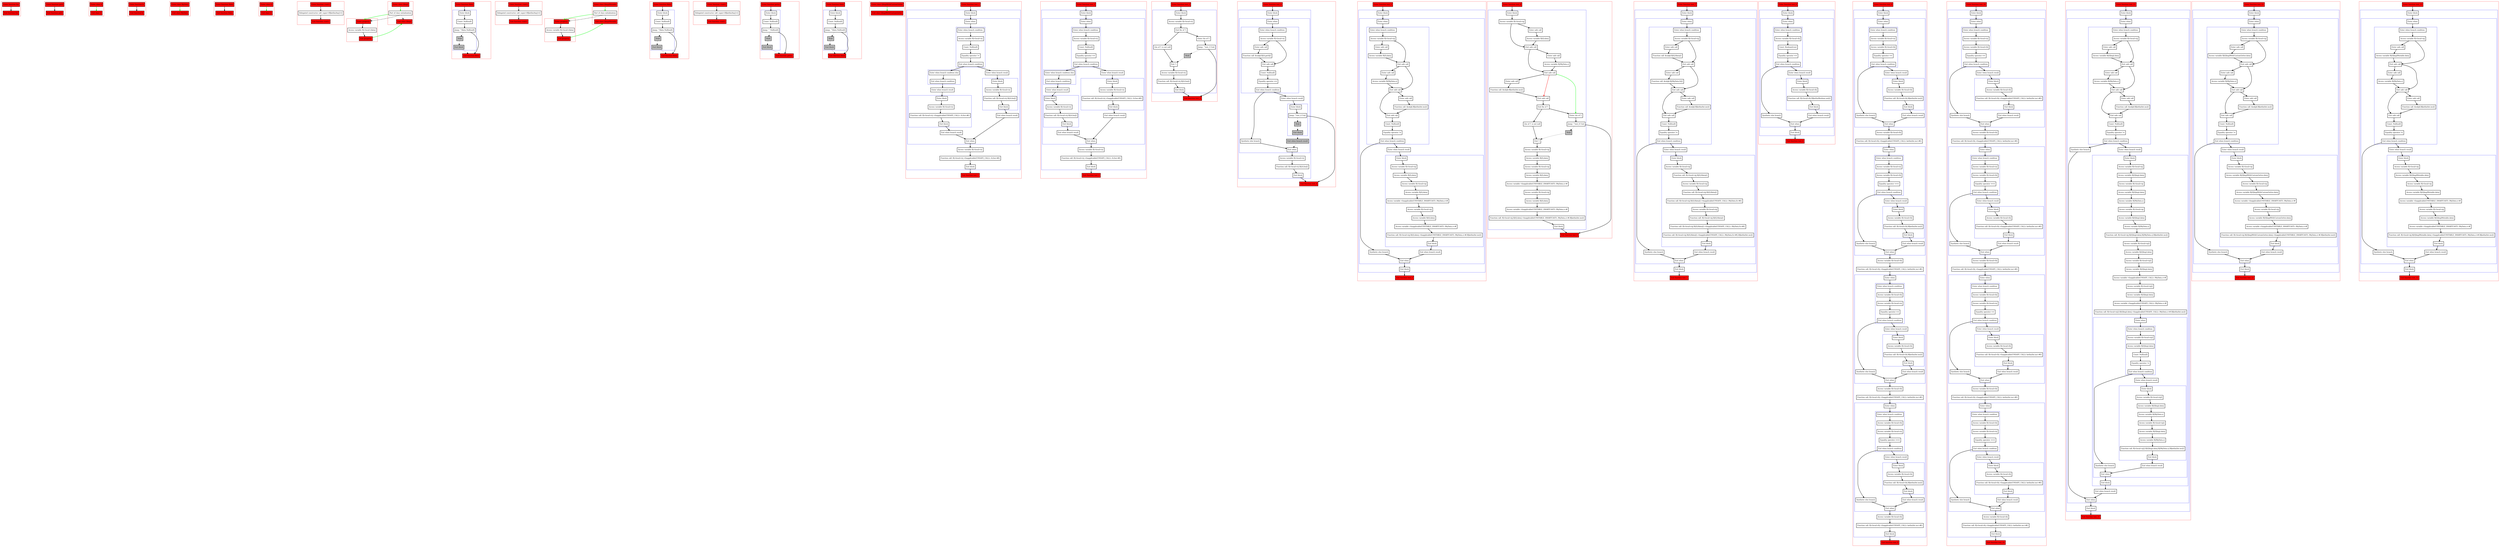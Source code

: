 digraph nullability_kt {
    graph [nodesep=3]
    node [shape=box penwidth=2]
    edge [penwidth=2]

    subgraph cluster_0 {
        color=red
        0 [label="Enter function foo" style="filled" fillcolor=red];
        1 [label="Exit function foo" style="filled" fillcolor=red];
    }
    0 -> {1};

    subgraph cluster_1 {
        color=red
        2 [label="Enter function getA" style="filled" fillcolor=red];
        3 [label="Exit function getA" style="filled" fillcolor=red];
    }
    2 -> {3};

    subgraph cluster_2 {
        color=red
        4 [label="Enter class A" style="filled" fillcolor=red];
        5 [label="Exit class A" style="filled" fillcolor=red];
    }
    4 -> {5} [color=green];

    subgraph cluster_3 {
        color=red
        6 [label="Enter function fs" style="filled" fillcolor=red];
        7 [label="Exit function fs" style="filled" fillcolor=red];
    }
    6 -> {7};

    subgraph cluster_4 {
        color=red
        8 [label="Enter class MyData" style="filled" fillcolor=red];
        9 [label="Exit class MyData" style="filled" fillcolor=red];
    }
    8 -> {9} [color=green];

    subgraph cluster_5 {
        color=red
        10 [label="Enter function fdata" style="filled" fillcolor=red];
        11 [label="Exit function fdata" style="filled" fillcolor=red];
    }
    10 -> {11};

    subgraph cluster_6 {
        color=red
        12 [label="Enter class Q" style="filled" fillcolor=red];
        13 [label="Exit class Q" style="filled" fillcolor=red];
    }
    12 -> {13} [color=green];

    subgraph cluster_7 {
        color=red
        14 [label="Enter function <init>" style="filled" fillcolor=red];
        15 [label="Delegated constructor call: super<R|kotlin/Any|>()"];
        16 [label="Exit function <init>" style="filled" fillcolor=red];
    }
    14 -> {15};
    15 -> {16};

    subgraph cluster_8 {
        color=red
        17 [label="Enter property" style="filled" fillcolor=red];
        18 [label="Access variable R|<local>/data|"];
        19 [label="Exit property" style="filled" fillcolor=red];
    }
    17 -> {18};
    18 -> {19};
    19 -> {29} [color=green];

    subgraph cluster_9 {
        color=red
        20 [label="Enter function fdata" style="filled" fillcolor=red];
        subgraph cluster_10 {
            color=blue
            21 [label="Enter block"];
            22 [label="Const: Null(null)"];
            23 [label="Jump: ^fdata Null(null)"];
            24 [label="Stub" style="filled" fillcolor=gray];
            25 [label="Exit block" style="filled" fillcolor=gray];
        }
        26 [label="Exit function fdata" style="filled" fillcolor=red];
    }
    20 -> {21};
    21 -> {22};
    22 -> {23};
    23 -> {26};
    23 -> {24} [style=dotted];
    24 -> {25} [style=dotted];
    25 -> {26} [style=dotted];

    subgraph cluster_11 {
        color=red
        27 [label="Enter class QImpl" style="filled" fillcolor=red];
        28 [label="Part of class initialization"];
        29 [label="Exit class QImpl" style="filled" fillcolor=red];
    }
    27 -> {28} [color=green];
    28 -> {29} [style=dotted];
    28 -> {17} [color=green];
    28 -> {17} [style=dashed];

    subgraph cluster_12 {
        color=red
        30 [label="Enter function <init>" style="filled" fillcolor=red];
        31 [label="Delegated constructor call: super<R|kotlin/Any|>()"];
        32 [label="Exit function <init>" style="filled" fillcolor=red];
    }
    30 -> {31};
    31 -> {32};

    subgraph cluster_13 {
        color=red
        33 [label="Enter property" style="filled" fillcolor=red];
        34 [label="Access variable R|<local>/data|"];
        35 [label="Exit property" style="filled" fillcolor=red];
    }
    33 -> {34};
    34 -> {35};
    35 -> {45} [color=green];

    subgraph cluster_14 {
        color=red
        36 [label="Enter function fdata" style="filled" fillcolor=red];
        subgraph cluster_15 {
            color=blue
            37 [label="Enter block"];
            38 [label="Const: Null(null)"];
            39 [label="Jump: ^fdata Null(null)"];
            40 [label="Stub" style="filled" fillcolor=gray];
            41 [label="Exit block" style="filled" fillcolor=gray];
        }
        42 [label="Exit function fdata" style="filled" fillcolor=red];
    }
    36 -> {37};
    37 -> {38};
    38 -> {39};
    39 -> {42};
    39 -> {40} [style=dotted];
    40 -> {41} [style=dotted];
    41 -> {42} [style=dotted];

    subgraph cluster_16 {
        color=red
        43 [label="Enter class QImplMutable" style="filled" fillcolor=red];
        44 [label="Part of class initialization"];
        45 [label="Exit class QImplMutable" style="filled" fillcolor=red];
    }
    43 -> {44} [color=green];
    44 -> {45} [style=dotted];
    44 -> {33} [color=green];
    44 -> {33} [style=dashed];

    subgraph cluster_17 {
        color=red
        46 [label="Enter function <init>" style="filled" fillcolor=red];
        47 [label="Delegated constructor call: super<R|kotlin/Any|>()"];
        48 [label="Exit function <init>" style="filled" fillcolor=red];
    }
    46 -> {47};
    47 -> {48};

    subgraph cluster_18 {
        color=red
        49 [label="Enter function getter" style="filled" fillcolor=red];
        subgraph cluster_19 {
            color=blue
            50 [label="Enter block"];
            51 [label="Const: Null(null)"];
            52 [label="Jump: ^ Null(null)"];
            53 [label="Stub" style="filled" fillcolor=gray];
            54 [label="Exit block" style="filled" fillcolor=gray];
        }
        55 [label="Exit function getter" style="filled" fillcolor=red];
    }
    49 -> {50};
    50 -> {51};
    51 -> {52};
    52 -> {55};
    52 -> {53} [style=dotted];
    53 -> {54} [style=dotted];
    54 -> {55} [style=dotted];

    subgraph cluster_20 {
        color=red
        56 [label="Enter function fdata" style="filled" fillcolor=red];
        subgraph cluster_21 {
            color=blue
            57 [label="Enter block"];
            58 [label="Const: Null(null)"];
            59 [label="Jump: ^fdata Null(null)"];
            60 [label="Stub" style="filled" fillcolor=gray];
            61 [label="Exit block" style="filled" fillcolor=gray];
        }
        62 [label="Exit function fdata" style="filled" fillcolor=red];
    }
    56 -> {57};
    57 -> {58};
    58 -> {59};
    59 -> {62};
    59 -> {60} [style=dotted];
    60 -> {61} [style=dotted];
    61 -> {62} [style=dotted];

    subgraph cluster_22 {
        color=red
        63 [label="Enter class QImplWithCustomGetter" style="filled" fillcolor=red];
        64 [label="Exit class QImplWithCustomGetter" style="filled" fillcolor=red];
    }
    63 -> {64} [color=green];

    subgraph cluster_23 {
        color=red
        65 [label="Enter function test_1" style="filled" fillcolor=red];
        subgraph cluster_24 {
            color=blue
            66 [label="Enter block"];
            subgraph cluster_25 {
                color=blue
                67 [label="Enter when"];
                subgraph cluster_26 {
                    color=blue
                    68 [label="Enter when branch condition "];
                    69 [label="Access variable R|<local>/x|"];
                    70 [label="Const: Null(null)"];
                    71 [label="Equality operator !="];
                    72 [label="Exit when branch condition"];
                }
                subgraph cluster_27 {
                    color=blue
                    73 [label="Enter when branch condition else"];
                    74 [label="Exit when branch condition"];
                }
                75 [label="Enter when branch result"];
                subgraph cluster_28 {
                    color=blue
                    76 [label="Enter block"];
                    77 [label="Access variable R|<local>/x|"];
                    78 [label="Function call: R|<local>/x|.<Inapplicable(UNSAFE_CALL): /A.foo>#()"];
                    79 [label="Exit block"];
                }
                80 [label="Exit when branch result"];
                81 [label="Enter when branch result"];
                subgraph cluster_29 {
                    color=blue
                    82 [label="Enter block"];
                    83 [label="Access variable R|<local>/x|"];
                    84 [label="Function call: R|<local>/x|.R|/A.foo|()"];
                    85 [label="Exit block"];
                }
                86 [label="Exit when branch result"];
                87 [label="Exit when"];
            }
            88 [label="Access variable R|<local>/x|"];
            89 [label="Function call: R|<local>/x|.<Inapplicable(UNSAFE_CALL): /A.foo>#()"];
            90 [label="Exit block"];
        }
        91 [label="Exit function test_1" style="filled" fillcolor=red];
    }
    65 -> {66};
    66 -> {67};
    67 -> {68};
    68 -> {69};
    69 -> {70};
    70 -> {71};
    71 -> {72};
    72 -> {81 73};
    73 -> {74};
    74 -> {75};
    75 -> {76};
    76 -> {77};
    77 -> {78};
    78 -> {79};
    79 -> {80};
    80 -> {87};
    81 -> {82};
    82 -> {83};
    83 -> {84};
    84 -> {85};
    85 -> {86};
    86 -> {87};
    87 -> {88};
    88 -> {89};
    89 -> {90};
    90 -> {91};

    subgraph cluster_30 {
        color=red
        92 [label="Enter function test_2" style="filled" fillcolor=red];
        subgraph cluster_31 {
            color=blue
            93 [label="Enter block"];
            subgraph cluster_32 {
                color=blue
                94 [label="Enter when"];
                subgraph cluster_33 {
                    color=blue
                    95 [label="Enter when branch condition "];
                    96 [label="Access variable R|<local>/x|"];
                    97 [label="Const: Null(null)"];
                    98 [label="Equality operator =="];
                    99 [label="Exit when branch condition"];
                }
                subgraph cluster_34 {
                    color=blue
                    100 [label="Enter when branch condition else"];
                    101 [label="Exit when branch condition"];
                }
                102 [label="Enter when branch result"];
                subgraph cluster_35 {
                    color=blue
                    103 [label="Enter block"];
                    104 [label="Access variable R|<local>/x|"];
                    105 [label="Function call: R|<local>/x|.R|/A.foo|()"];
                    106 [label="Exit block"];
                }
                107 [label="Exit when branch result"];
                108 [label="Enter when branch result"];
                subgraph cluster_36 {
                    color=blue
                    109 [label="Enter block"];
                    110 [label="Access variable R|<local>/x|"];
                    111 [label="Function call: R|<local>/x|.<Inapplicable(UNSAFE_CALL): /A.foo>#()"];
                    112 [label="Exit block"];
                }
                113 [label="Exit when branch result"];
                114 [label="Exit when"];
            }
            115 [label="Access variable R|<local>/x|"];
            116 [label="Function call: R|<local>/x|.<Inapplicable(UNSAFE_CALL): /A.foo>#()"];
            117 [label="Exit block"];
        }
        118 [label="Exit function test_2" style="filled" fillcolor=red];
    }
    92 -> {93};
    93 -> {94};
    94 -> {95};
    95 -> {96};
    96 -> {97};
    97 -> {98};
    98 -> {99};
    99 -> {108 100};
    100 -> {101};
    101 -> {102};
    102 -> {103};
    103 -> {104};
    104 -> {105};
    105 -> {106};
    106 -> {107};
    107 -> {114};
    108 -> {109};
    109 -> {110};
    110 -> {111};
    111 -> {112};
    112 -> {113};
    113 -> {114};
    114 -> {115};
    115 -> {116};
    116 -> {117};
    117 -> {118};

    subgraph cluster_37 {
        color=red
        119 [label="Enter function test_3" style="filled" fillcolor=red];
        subgraph cluster_38 {
            color=blue
            120 [label="Enter block"];
            121 [label="Access variable R|<local>/x|"];
            122 [label="Exit lhs of ?:"];
            123 [label="Enter rhs of ?:"];
            124 [label="Jump: ^test_3 Unit"];
            125 [label="Stub" style="filled" fillcolor=gray];
            126 [label="Lhs of ?: is not null"];
            127 [label="Exit ?:"];
            128 [label="Access variable R|<local>/x|"];
            129 [label="Function call: R|<local>/x|.R|/A.foo|()"];
            130 [label="Exit block"];
        }
        131 [label="Exit function test_3" style="filled" fillcolor=red];
    }
    119 -> {120};
    120 -> {121};
    121 -> {122};
    122 -> {126 123};
    123 -> {124};
    124 -> {131};
    124 -> {125} [style=dotted];
    125 -> {127} [style=dotted];
    126 -> {127};
    127 -> {128};
    128 -> {129};
    129 -> {130};
    130 -> {131};

    subgraph cluster_39 {
        color=red
        132 [label="Enter function test_4" style="filled" fillcolor=red];
        subgraph cluster_40 {
            color=blue
            133 [label="Enter block"];
            subgraph cluster_41 {
                color=blue
                134 [label="Enter when"];
                subgraph cluster_42 {
                    color=blue
                    135 [label="Enter when branch condition "];
                    136 [label="Access variable R|<local>/x|"];
                    137 [label="Enter safe call"];
                    138 [label="Function call: $subj$.R|/A.getA|()"];
                    139 [label="Exit safe call"];
                    140 [label="Const: Null(null)"];
                    141 [label="Equality operator =="];
                    142 [label="Exit when branch condition"];
                }
                143 [label="Synthetic else branch"];
                144 [label="Enter when branch result"];
                subgraph cluster_43 {
                    color=blue
                    145 [label="Enter block"];
                    146 [label="Jump: ^test_4 Unit"];
                    147 [label="Stub" style="filled" fillcolor=gray];
                    148 [label="Exit block" style="filled" fillcolor=gray];
                }
                149 [label="Exit when branch result" style="filled" fillcolor=gray];
                150 [label="Exit when"];
            }
            151 [label="Access variable R|<local>/x|"];
            152 [label="Function call: R|<local>/x|.R|/A.foo|()"];
            153 [label="Exit block"];
        }
        154 [label="Exit function test_4" style="filled" fillcolor=red];
    }
    132 -> {133};
    133 -> {134};
    134 -> {135};
    135 -> {136};
    136 -> {137 139};
    137 -> {138};
    138 -> {139};
    139 -> {140};
    140 -> {141};
    141 -> {142};
    142 -> {144 143};
    143 -> {150};
    144 -> {145};
    145 -> {146};
    146 -> {154};
    146 -> {147} [style=dotted];
    147 -> {148} [style=dotted];
    148 -> {149} [style=dotted];
    149 -> {150} [style=dotted];
    150 -> {151};
    151 -> {152};
    152 -> {153};
    153 -> {154};

    subgraph cluster_44 {
        color=red
        155 [label="Enter function test_5" style="filled" fillcolor=red];
        subgraph cluster_45 {
            color=blue
            156 [label="Enter block"];
            subgraph cluster_46 {
                color=blue
                157 [label="Enter when"];
                subgraph cluster_47 {
                    color=blue
                    158 [label="Enter when branch condition "];
                    159 [label="Access variable R|<local>/q|"];
                    160 [label="Enter safe call"];
                    161 [label="Access variable R|/Q.data|"];
                    162 [label="Exit safe call"];
                    163 [label="Enter safe call"];
                    164 [label="Access variable R|/MyData.s|"];
                    165 [label="Exit safe call"];
                    166 [label="Enter safe call"];
                    167 [label="Function call: $subj$.R|kotlin/Int.inc|()"];
                    168 [label="Exit safe call"];
                    169 [label="Const: Null(null)"];
                    170 [label="Equality operator !="];
                    171 [label="Exit when branch condition"];
                }
                172 [label="Synthetic else branch"];
                173 [label="Enter when branch result"];
                subgraph cluster_48 {
                    color=blue
                    174 [label="Enter block"];
                    175 [label="Access variable R|<local>/q|"];
                    176 [label="Access variable R|/Q.data|"];
                    177 [label="Access variable R|<local>/q|"];
                    178 [label="Access variable R|/Q.data|"];
                    179 [label="Access variable <Inapplicable(UNSTABLE_SMARTCAST): /MyData.s>#"];
                    180 [label="Access variable R|<local>/q|"];
                    181 [label="Access variable R|/Q.data|"];
                    182 [label="Access variable <Inapplicable(UNSTABLE_SMARTCAST): /MyData.s>#"];
                    183 [label="Function call: R|<local>/q|.R|/Q.data|.<Inapplicable(UNSTABLE_SMARTCAST): /MyData.s>#.R|kotlin/Int.inc|()"];
                    184 [label="Exit block"];
                }
                185 [label="Exit when branch result"];
                186 [label="Exit when"];
            }
            187 [label="Exit block"];
        }
        188 [label="Exit function test_5" style="filled" fillcolor=red];
    }
    155 -> {156};
    156 -> {157};
    157 -> {158};
    158 -> {159};
    159 -> {160 162};
    160 -> {161};
    161 -> {162};
    162 -> {163 165};
    163 -> {164};
    164 -> {165};
    165 -> {166 168};
    166 -> {167};
    167 -> {168};
    168 -> {169};
    169 -> {170};
    170 -> {171};
    171 -> {173 172};
    172 -> {186};
    173 -> {174};
    174 -> {175};
    175 -> {176};
    176 -> {177};
    177 -> {178};
    178 -> {179};
    179 -> {180};
    180 -> {181};
    181 -> {182};
    182 -> {183};
    183 -> {184};
    184 -> {185};
    185 -> {186};
    186 -> {187};
    187 -> {188};

    subgraph cluster_49 {
        color=red
        189 [label="Enter function test_6" style="filled" fillcolor=red];
        subgraph cluster_50 {
            color=blue
            190 [label="Enter block"];
            191 [label="Access variable R|<local>/q|"];
            192 [label="Enter safe call"];
            193 [label="Access variable R|/Q.data|"];
            194 [label="Exit safe call"];
            195 [label="Enter safe call"];
            196 [label="Access variable R|/MyData.s|"];
            197 [label="Exit safe call"];
            198 [label="Enter safe call"];
            199 [label="Function call: $subj$.R|kotlin/Int.inc|()"];
            200 [label="Exit safe call"];
            201 [label="Exit lhs of ?:"];
            202 [label="Enter rhs of ?:"];
            203 [label="Jump: ^test_6 Unit"];
            204 [label="Stub" style="filled" fillcolor=gray];
            205 [label="Lhs of ?: is not null"];
            206 [label="Exit ?:"];
            207 [label="Access variable R|<local>/q|"];
            208 [label="Access variable R|/Q.data|"];
            209 [label="Access variable R|<local>/q|"];
            210 [label="Access variable R|/Q.data|"];
            211 [label="Access variable <Inapplicable(UNSTABLE_SMARTCAST): /MyData.s>#"];
            212 [label="Access variable R|<local>/q|"];
            213 [label="Access variable R|/Q.data|"];
            214 [label="Access variable <Inapplicable(UNSTABLE_SMARTCAST): /MyData.s>#"];
            215 [label="Function call: R|<local>/q|.R|/Q.data|.<Inapplicable(UNSTABLE_SMARTCAST): /MyData.s>#.R|kotlin/Int.inc|()"];
            216 [label="Exit block"];
        }
        217 [label="Exit function test_6" style="filled" fillcolor=red];
    }
    189 -> {190};
    190 -> {191};
    191 -> {192 194};
    192 -> {193};
    193 -> {194};
    194 -> {195 197};
    195 -> {196};
    196 -> {197};
    197 -> {198};
    197 -> {200} [color=red];
    197 -> {202} [color=green];
    198 -> {199};
    199 -> {200};
    200 -> {201};
    201 -> {205 202};
    202 -> {203};
    203 -> {217};
    203 -> {204} [style=dotted];
    204 -> {206} [style=dotted];
    205 -> {206};
    206 -> {207};
    207 -> {208};
    208 -> {209};
    209 -> {210};
    210 -> {211};
    211 -> {212};
    212 -> {213};
    213 -> {214};
    214 -> {215};
    215 -> {216};
    216 -> {217};

    subgraph cluster_51 {
        color=red
        218 [label="Enter function test_7" style="filled" fillcolor=red];
        subgraph cluster_52 {
            color=blue
            219 [label="Enter block"];
            subgraph cluster_53 {
                color=blue
                220 [label="Enter when"];
                subgraph cluster_54 {
                    color=blue
                    221 [label="Enter when branch condition "];
                    222 [label="Access variable R|<local>/q|"];
                    223 [label="Enter safe call"];
                    224 [label="Function call: $subj$.R|/Q.fdata|()"];
                    225 [label="Exit safe call"];
                    226 [label="Enter safe call"];
                    227 [label="Function call: $subj$.R|/MyData.fs|()"];
                    228 [label="Exit safe call"];
                    229 [label="Enter safe call"];
                    230 [label="Function call: $subj$.R|kotlin/Int.inc|()"];
                    231 [label="Exit safe call"];
                    232 [label="Const: Null(null)"];
                    233 [label="Equality operator !="];
                    234 [label="Exit when branch condition"];
                }
                235 [label="Synthetic else branch"];
                236 [label="Enter when branch result"];
                subgraph cluster_55 {
                    color=blue
                    237 [label="Enter block"];
                    238 [label="Access variable R|<local>/q|"];
                    239 [label="Function call: R|<local>/q|.R|/Q.fdata|()"];
                    240 [label="Access variable R|<local>/q|"];
                    241 [label="Function call: R|<local>/q|.R|/Q.fdata|()"];
                    242 [label="Function call: R|<local>/q|.R|/Q.fdata|().<Inapplicable(UNSAFE_CALL): /MyData.fs>#()"];
                    243 [label="Access variable R|<local>/q|"];
                    244 [label="Function call: R|<local>/q|.R|/Q.fdata|()"];
                    245 [label="Function call: R|<local>/q|.R|/Q.fdata|().<Inapplicable(UNSAFE_CALL): /MyData.fs>#()"];
                    246 [label="Function call: R|<local>/q|.R|/Q.fdata|().<Inapplicable(UNSAFE_CALL): /MyData.fs>#().R|kotlin/Int.inc|()"];
                    247 [label="Exit block"];
                }
                248 [label="Exit when branch result"];
                249 [label="Exit when"];
            }
            250 [label="Exit block"];
        }
        251 [label="Exit function test_7" style="filled" fillcolor=red];
    }
    218 -> {219};
    219 -> {220};
    220 -> {221};
    221 -> {222};
    222 -> {223 225};
    223 -> {224};
    224 -> {225};
    225 -> {226 228};
    226 -> {227};
    227 -> {228};
    228 -> {229 231};
    229 -> {230};
    230 -> {231};
    231 -> {232};
    232 -> {233};
    233 -> {234};
    234 -> {236 235};
    235 -> {249};
    236 -> {237};
    237 -> {238};
    238 -> {239};
    239 -> {240};
    240 -> {241};
    241 -> {242};
    242 -> {243};
    243 -> {244};
    244 -> {245};
    245 -> {246};
    246 -> {247};
    247 -> {248};
    248 -> {249};
    249 -> {250};
    250 -> {251};

    subgraph cluster_56 {
        color=red
        252 [label="Enter function test_8" style="filled" fillcolor=red];
        subgraph cluster_57 {
            color=blue
            253 [label="Enter block"];
            subgraph cluster_58 {
                color=blue
                254 [label="Enter when"];
                subgraph cluster_59 {
                    color=blue
                    255 [label="Enter when branch condition "];
                    256 [label="Access variable R|<local>/b|"];
                    257 [label="Const: Boolean(true)"];
                    258 [label="Equality operator =="];
                    259 [label="Exit when branch condition"];
                }
                260 [label="Synthetic else branch"];
                261 [label="Enter when branch result"];
                subgraph cluster_60 {
                    color=blue
                    262 [label="Enter block"];
                    263 [label="Access variable R|<local>/b|"];
                    264 [label="Function call: R|<local>/b|.R|kotlin/Boolean.not|()"];
                    265 [label="Exit block"];
                }
                266 [label="Exit when branch result"];
                267 [label="Exit when"];
            }
            268 [label="Exit block"];
        }
        269 [label="Exit function test_8" style="filled" fillcolor=red];
    }
    252 -> {253};
    253 -> {254};
    254 -> {255};
    255 -> {256};
    256 -> {257};
    257 -> {258};
    258 -> {259};
    259 -> {261 260};
    260 -> {267};
    261 -> {262};
    262 -> {263};
    263 -> {264};
    264 -> {265};
    265 -> {266};
    266 -> {267};
    267 -> {268};
    268 -> {269};

    subgraph cluster_61 {
        color=red
        270 [label="Enter function test_9" style="filled" fillcolor=red];
        subgraph cluster_62 {
            color=blue
            271 [label="Enter block"];
            subgraph cluster_63 {
                color=blue
                272 [label="Enter when"];
                subgraph cluster_64 {
                    color=blue
                    273 [label="Enter when branch condition "];
                    274 [label="Access variable R|<local>/a|"];
                    275 [label="Access variable R|<local>/b|"];
                    276 [label="Equality operator =="];
                    277 [label="Exit when branch condition"];
                }
                278 [label="Synthetic else branch"];
                279 [label="Enter when branch result"];
                subgraph cluster_65 {
                    color=blue
                    280 [label="Enter block"];
                    281 [label="Access variable R|<local>/b|"];
                    282 [label="Function call: R|<local>/b|.R|kotlin/Int.inc|()"];
                    283 [label="Exit block"];
                }
                284 [label="Exit when branch result"];
                285 [label="Exit when"];
            }
            286 [label="Access variable R|<local>/b|"];
            287 [label="Function call: R|<local>/b|.<Inapplicable(UNSAFE_CALL): kotlin/Int.inc>#()"];
            subgraph cluster_66 {
                color=blue
                288 [label="Enter when"];
                subgraph cluster_67 {
                    color=blue
                    289 [label="Enter when branch condition "];
                    290 [label="Access variable R|<local>/a|"];
                    291 [label="Access variable R|<local>/b|"];
                    292 [label="Equality operator ==="];
                    293 [label="Exit when branch condition"];
                }
                294 [label="Synthetic else branch"];
                295 [label="Enter when branch result"];
                subgraph cluster_68 {
                    color=blue
                    296 [label="Enter block"];
                    297 [label="Access variable R|<local>/b|"];
                    298 [label="Function call: R|<local>/b|.R|kotlin/Int.inc|()"];
                    299 [label="Exit block"];
                }
                300 [label="Exit when branch result"];
                301 [label="Exit when"];
            }
            302 [label="Access variable R|<local>/b|"];
            303 [label="Function call: R|<local>/b|.<Inapplicable(UNSAFE_CALL): kotlin/Int.inc>#()"];
            subgraph cluster_69 {
                color=blue
                304 [label="Enter when"];
                subgraph cluster_70 {
                    color=blue
                    305 [label="Enter when branch condition "];
                    306 [label="Access variable R|<local>/b|"];
                    307 [label="Access variable R|<local>/a|"];
                    308 [label="Equality operator =="];
                    309 [label="Exit when branch condition"];
                }
                310 [label="Synthetic else branch"];
                311 [label="Enter when branch result"];
                subgraph cluster_71 {
                    color=blue
                    312 [label="Enter block"];
                    313 [label="Access variable R|<local>/b|"];
                    314 [label="Function call: R|<local>/b|.R|kotlin/Int.inc|()"];
                    315 [label="Exit block"];
                }
                316 [label="Exit when branch result"];
                317 [label="Exit when"];
            }
            318 [label="Access variable R|<local>/b|"];
            319 [label="Function call: R|<local>/b|.<Inapplicable(UNSAFE_CALL): kotlin/Int.inc>#()"];
            subgraph cluster_72 {
                color=blue
                320 [label="Enter when"];
                subgraph cluster_73 {
                    color=blue
                    321 [label="Enter when branch condition "];
                    322 [label="Access variable R|<local>/b|"];
                    323 [label="Access variable R|<local>/a|"];
                    324 [label="Equality operator ==="];
                    325 [label="Exit when branch condition"];
                }
                326 [label="Synthetic else branch"];
                327 [label="Enter when branch result"];
                subgraph cluster_74 {
                    color=blue
                    328 [label="Enter block"];
                    329 [label="Access variable R|<local>/b|"];
                    330 [label="Function call: R|<local>/b|.R|kotlin/Int.inc|()"];
                    331 [label="Exit block"];
                }
                332 [label="Exit when branch result"];
                333 [label="Exit when"];
            }
            334 [label="Access variable R|<local>/b|"];
            335 [label="Function call: R|<local>/b|.<Inapplicable(UNSAFE_CALL): kotlin/Int.inc>#()"];
            336 [label="Exit block"];
        }
        337 [label="Exit function test_9" style="filled" fillcolor=red];
    }
    270 -> {271};
    271 -> {272};
    272 -> {273};
    273 -> {274};
    274 -> {275};
    275 -> {276};
    276 -> {277};
    277 -> {279 278};
    278 -> {285};
    279 -> {280};
    280 -> {281};
    281 -> {282};
    282 -> {283};
    283 -> {284};
    284 -> {285};
    285 -> {286};
    286 -> {287};
    287 -> {288};
    288 -> {289};
    289 -> {290};
    290 -> {291};
    291 -> {292};
    292 -> {293};
    293 -> {295 294};
    294 -> {301};
    295 -> {296};
    296 -> {297};
    297 -> {298};
    298 -> {299};
    299 -> {300};
    300 -> {301};
    301 -> {302};
    302 -> {303};
    303 -> {304};
    304 -> {305};
    305 -> {306};
    306 -> {307};
    307 -> {308};
    308 -> {309};
    309 -> {311 310};
    310 -> {317};
    311 -> {312};
    312 -> {313};
    313 -> {314};
    314 -> {315};
    315 -> {316};
    316 -> {317};
    317 -> {318};
    318 -> {319};
    319 -> {320};
    320 -> {321};
    321 -> {322};
    322 -> {323};
    323 -> {324};
    324 -> {325};
    325 -> {327 326};
    326 -> {333};
    327 -> {328};
    328 -> {329};
    329 -> {330};
    330 -> {331};
    331 -> {332};
    332 -> {333};
    333 -> {334};
    334 -> {335};
    335 -> {336};
    336 -> {337};

    subgraph cluster_75 {
        color=red
        338 [label="Enter function test_10" style="filled" fillcolor=red];
        subgraph cluster_76 {
            color=blue
            339 [label="Enter block"];
            subgraph cluster_77 {
                color=blue
                340 [label="Enter when"];
                subgraph cluster_78 {
                    color=blue
                    341 [label="Enter when branch condition "];
                    342 [label="Access variable R|<local>/a|"];
                    343 [label="Access variable R|<local>/b|"];
                    344 [label="Equality operator =="];
                    345 [label="Exit when branch condition"];
                }
                346 [label="Synthetic else branch"];
                347 [label="Enter when branch result"];
                subgraph cluster_79 {
                    color=blue
                    348 [label="Enter block"];
                    349 [label="Access variable R|<local>/b|"];
                    350 [label="Function call: R|<local>/b|.<Inapplicable(UNSAFE_CALL): kotlin/Int.inc>#()"];
                    351 [label="Exit block"];
                }
                352 [label="Exit when branch result"];
                353 [label="Exit when"];
            }
            354 [label="Access variable R|<local>/b|"];
            355 [label="Function call: R|<local>/b|.<Inapplicable(UNSAFE_CALL): kotlin/Int.inc>#()"];
            subgraph cluster_80 {
                color=blue
                356 [label="Enter when"];
                subgraph cluster_81 {
                    color=blue
                    357 [label="Enter when branch condition "];
                    358 [label="Access variable R|<local>/a|"];
                    359 [label="Access variable R|<local>/b|"];
                    360 [label="Equality operator ==="];
                    361 [label="Exit when branch condition"];
                }
                362 [label="Synthetic else branch"];
                363 [label="Enter when branch result"];
                subgraph cluster_82 {
                    color=blue
                    364 [label="Enter block"];
                    365 [label="Access variable R|<local>/b|"];
                    366 [label="Function call: R|<local>/b|.<Inapplicable(UNSAFE_CALL): kotlin/Int.inc>#()"];
                    367 [label="Exit block"];
                }
                368 [label="Exit when branch result"];
                369 [label="Exit when"];
            }
            370 [label="Access variable R|<local>/b|"];
            371 [label="Function call: R|<local>/b|.<Inapplicable(UNSAFE_CALL): kotlin/Int.inc>#()"];
            subgraph cluster_83 {
                color=blue
                372 [label="Enter when"];
                subgraph cluster_84 {
                    color=blue
                    373 [label="Enter when branch condition "];
                    374 [label="Access variable R|<local>/b|"];
                    375 [label="Access variable R|<local>/a|"];
                    376 [label="Equality operator =="];
                    377 [label="Exit when branch condition"];
                }
                378 [label="Synthetic else branch"];
                379 [label="Enter when branch result"];
                subgraph cluster_85 {
                    color=blue
                    380 [label="Enter block"];
                    381 [label="Access variable R|<local>/b|"];
                    382 [label="Function call: R|<local>/b|.<Inapplicable(UNSAFE_CALL): kotlin/Int.inc>#()"];
                    383 [label="Exit block"];
                }
                384 [label="Exit when branch result"];
                385 [label="Exit when"];
            }
            386 [label="Access variable R|<local>/b|"];
            387 [label="Function call: R|<local>/b|.<Inapplicable(UNSAFE_CALL): kotlin/Int.inc>#()"];
            subgraph cluster_86 {
                color=blue
                388 [label="Enter when"];
                subgraph cluster_87 {
                    color=blue
                    389 [label="Enter when branch condition "];
                    390 [label="Access variable R|<local>/b|"];
                    391 [label="Access variable R|<local>/a|"];
                    392 [label="Equality operator ==="];
                    393 [label="Exit when branch condition"];
                }
                394 [label="Synthetic else branch"];
                395 [label="Enter when branch result"];
                subgraph cluster_88 {
                    color=blue
                    396 [label="Enter block"];
                    397 [label="Access variable R|<local>/b|"];
                    398 [label="Function call: R|<local>/b|.<Inapplicable(UNSAFE_CALL): kotlin/Int.inc>#()"];
                    399 [label="Exit block"];
                }
                400 [label="Exit when branch result"];
                401 [label="Exit when"];
            }
            402 [label="Access variable R|<local>/b|"];
            403 [label="Function call: R|<local>/b|.<Inapplicable(UNSAFE_CALL): kotlin/Int.inc>#()"];
            404 [label="Exit block"];
        }
        405 [label="Exit function test_10" style="filled" fillcolor=red];
    }
    338 -> {339};
    339 -> {340};
    340 -> {341};
    341 -> {342};
    342 -> {343};
    343 -> {344};
    344 -> {345};
    345 -> {347 346};
    346 -> {353};
    347 -> {348};
    348 -> {349};
    349 -> {350};
    350 -> {351};
    351 -> {352};
    352 -> {353};
    353 -> {354};
    354 -> {355};
    355 -> {356};
    356 -> {357};
    357 -> {358};
    358 -> {359};
    359 -> {360};
    360 -> {361};
    361 -> {363 362};
    362 -> {369};
    363 -> {364};
    364 -> {365};
    365 -> {366};
    366 -> {367};
    367 -> {368};
    368 -> {369};
    369 -> {370};
    370 -> {371};
    371 -> {372};
    372 -> {373};
    373 -> {374};
    374 -> {375};
    375 -> {376};
    376 -> {377};
    377 -> {379 378};
    378 -> {385};
    379 -> {380};
    380 -> {381};
    381 -> {382};
    382 -> {383};
    383 -> {384};
    384 -> {385};
    385 -> {386};
    386 -> {387};
    387 -> {388};
    388 -> {389};
    389 -> {390};
    390 -> {391};
    391 -> {392};
    392 -> {393};
    393 -> {395 394};
    394 -> {401};
    395 -> {396};
    396 -> {397};
    397 -> {398};
    398 -> {399};
    399 -> {400};
    400 -> {401};
    401 -> {402};
    402 -> {403};
    403 -> {404};
    404 -> {405};

    subgraph cluster_89 {
        color=red
        406 [label="Enter function test_11" style="filled" fillcolor=red];
        subgraph cluster_90 {
            color=blue
            407 [label="Enter block"];
            subgraph cluster_91 {
                color=blue
                408 [label="Enter when"];
                subgraph cluster_92 {
                    color=blue
                    409 [label="Enter when branch condition "];
                    410 [label="Access variable R|<local>/q|"];
                    411 [label="Enter safe call"];
                    412 [label="Access variable R|/QImpl.data|"];
                    413 [label="Exit safe call"];
                    414 [label="Enter safe call"];
                    415 [label="Access variable R|/MyData.s|"];
                    416 [label="Exit safe call"];
                    417 [label="Enter safe call"];
                    418 [label="Function call: $subj$.R|kotlin/Int.inc|()"];
                    419 [label="Exit safe call"];
                    420 [label="Const: Null(null)"];
                    421 [label="Equality operator !="];
                    422 [label="Exit when branch condition"];
                }
                423 [label="Synthetic else branch"];
                424 [label="Enter when branch result"];
                subgraph cluster_93 {
                    color=blue
                    425 [label="Enter block"];
                    426 [label="Access variable R|<local>/q|"];
                    427 [label="Access variable R|/QImpl.data|"];
                    428 [label="Access variable R|<local>/q|"];
                    429 [label="Access variable R|/QImpl.data|"];
                    430 [label="Access variable R|/MyData.s|"];
                    431 [label="Access variable R|<local>/q|"];
                    432 [label="Access variable R|/QImpl.data|"];
                    433 [label="Access variable R|/MyData.s|"];
                    434 [label="Function call: R|<local>/q|.R|/QImpl.data|.R|/MyData.s|.R|kotlin/Int.inc|()"];
                    435 [label="Access variable R|<local>/q2|"];
                    436 [label="Access variable R|/QImpl.data|"];
                    437 [label="Access variable R|<local>/q2|"];
                    438 [label="Access variable R|/QImpl.data|"];
                    439 [label="Access variable <Inapplicable(UNSAFE_CALL): /MyData.s>#"];
                    440 [label="Access variable R|<local>/q2|"];
                    441 [label="Access variable R|/QImpl.data|"];
                    442 [label="Access variable <Inapplicable(UNSAFE_CALL): /MyData.s>#"];
                    443 [label="Function call: R|<local>/q2|.R|/QImpl.data|.<Inapplicable(UNSAFE_CALL): /MyData.s>#.R|kotlin/Int.inc|()"];
                    subgraph cluster_94 {
                        color=blue
                        444 [label="Enter when"];
                        subgraph cluster_95 {
                            color=blue
                            445 [label="Enter when branch condition "];
                            446 [label="Access variable R|<local>/q2|"];
                            447 [label="Access variable R|/QImpl.data|"];
                            448 [label="Const: Null(null)"];
                            449 [label="Equality operator !="];
                            450 [label="Exit when branch condition"];
                        }
                        451 [label="Synthetic else branch"];
                        452 [label="Enter when branch result"];
                        subgraph cluster_96 {
                            color=blue
                            453 [label="Enter block"];
                            454 [label="Access variable R|<local>/q2|"];
                            455 [label="Access variable R|/QImpl.data|"];
                            456 [label="Access variable R|/MyData.s|"];
                            457 [label="Access variable R|<local>/q2|"];
                            458 [label="Access variable R|/QImpl.data|"];
                            459 [label="Access variable R|/MyData.s|"];
                            460 [label="Function call: R|<local>/q2|.R|/QImpl.data|.R|/MyData.s|.R|kotlin/Int.inc|()"];
                            461 [label="Exit block"];
                        }
                        462 [label="Exit when branch result"];
                        463 [label="Exit when"];
                    }
                    464 [label="Exit block"];
                }
                465 [label="Exit when branch result"];
                466 [label="Exit when"];
            }
            467 [label="Exit block"];
        }
        468 [label="Exit function test_11" style="filled" fillcolor=red];
    }
    406 -> {407};
    407 -> {408};
    408 -> {409};
    409 -> {410};
    410 -> {411 413};
    411 -> {412};
    412 -> {413};
    413 -> {414 416};
    414 -> {415};
    415 -> {416};
    416 -> {417 419};
    417 -> {418};
    418 -> {419};
    419 -> {420};
    420 -> {421};
    421 -> {422};
    422 -> {424 423};
    423 -> {466};
    424 -> {425};
    425 -> {426};
    426 -> {427};
    427 -> {428};
    428 -> {429};
    429 -> {430};
    430 -> {431};
    431 -> {432};
    432 -> {433};
    433 -> {434};
    434 -> {435};
    435 -> {436};
    436 -> {437};
    437 -> {438};
    438 -> {439};
    439 -> {440};
    440 -> {441};
    441 -> {442};
    442 -> {443};
    443 -> {444};
    444 -> {445};
    445 -> {446};
    446 -> {447};
    447 -> {448};
    448 -> {449};
    449 -> {450};
    450 -> {452 451};
    451 -> {463};
    452 -> {453};
    453 -> {454};
    454 -> {455};
    455 -> {456};
    456 -> {457};
    457 -> {458};
    458 -> {459};
    459 -> {460};
    460 -> {461};
    461 -> {462};
    462 -> {463};
    463 -> {464};
    464 -> {465};
    465 -> {466};
    466 -> {467};
    467 -> {468};

    subgraph cluster_97 {
        color=red
        469 [label="Enter function test_12" style="filled" fillcolor=red];
        subgraph cluster_98 {
            color=blue
            470 [label="Enter block"];
            subgraph cluster_99 {
                color=blue
                471 [label="Enter when"];
                subgraph cluster_100 {
                    color=blue
                    472 [label="Enter when branch condition "];
                    473 [label="Access variable R|<local>/q|"];
                    474 [label="Enter safe call"];
                    475 [label="Access variable R|/QImplWithCustomGetter.data|"];
                    476 [label="Exit safe call"];
                    477 [label="Enter safe call"];
                    478 [label="Access variable R|/MyData.s|"];
                    479 [label="Exit safe call"];
                    480 [label="Enter safe call"];
                    481 [label="Function call: $subj$.R|kotlin/Int.inc|()"];
                    482 [label="Exit safe call"];
                    483 [label="Const: Null(null)"];
                    484 [label="Equality operator !="];
                    485 [label="Exit when branch condition"];
                }
                486 [label="Synthetic else branch"];
                487 [label="Enter when branch result"];
                subgraph cluster_101 {
                    color=blue
                    488 [label="Enter block"];
                    489 [label="Access variable R|<local>/q|"];
                    490 [label="Access variable R|/QImplWithCustomGetter.data|"];
                    491 [label="Access variable R|<local>/q|"];
                    492 [label="Access variable R|/QImplWithCustomGetter.data|"];
                    493 [label="Access variable <Inapplicable(UNSTABLE_SMARTCAST): /MyData.s>#"];
                    494 [label="Access variable R|<local>/q|"];
                    495 [label="Access variable R|/QImplWithCustomGetter.data|"];
                    496 [label="Access variable <Inapplicable(UNSTABLE_SMARTCAST): /MyData.s>#"];
                    497 [label="Function call: R|<local>/q|.R|/QImplWithCustomGetter.data|.<Inapplicable(UNSTABLE_SMARTCAST): /MyData.s>#.R|kotlin/Int.inc|()"];
                    498 [label="Exit block"];
                }
                499 [label="Exit when branch result"];
                500 [label="Exit when"];
            }
            501 [label="Exit block"];
        }
        502 [label="Exit function test_12" style="filled" fillcolor=red];
    }
    469 -> {470};
    470 -> {471};
    471 -> {472};
    472 -> {473};
    473 -> {474 476};
    474 -> {475};
    475 -> {476};
    476 -> {477 479};
    477 -> {478};
    478 -> {479};
    479 -> {480 482};
    480 -> {481};
    481 -> {482};
    482 -> {483};
    483 -> {484};
    484 -> {485};
    485 -> {487 486};
    486 -> {500};
    487 -> {488};
    488 -> {489};
    489 -> {490};
    490 -> {491};
    491 -> {492};
    492 -> {493};
    493 -> {494};
    494 -> {495};
    495 -> {496};
    496 -> {497};
    497 -> {498};
    498 -> {499};
    499 -> {500};
    500 -> {501};
    501 -> {502};

    subgraph cluster_102 {
        color=red
        503 [label="Enter function test_13" style="filled" fillcolor=red];
        subgraph cluster_103 {
            color=blue
            504 [label="Enter block"];
            subgraph cluster_104 {
                color=blue
                505 [label="Enter when"];
                subgraph cluster_105 {
                    color=blue
                    506 [label="Enter when branch condition "];
                    507 [label="Access variable R|<local>/q|"];
                    508 [label="Enter safe call"];
                    509 [label="Access variable R|/QImplMutable.data|"];
                    510 [label="Exit safe call"];
                    511 [label="Enter safe call"];
                    512 [label="Access variable R|/MyData.s|"];
                    513 [label="Exit safe call"];
                    514 [label="Enter safe call"];
                    515 [label="Function call: $subj$.R|kotlin/Int.inc|()"];
                    516 [label="Exit safe call"];
                    517 [label="Const: Null(null)"];
                    518 [label="Equality operator !="];
                    519 [label="Exit when branch condition"];
                }
                520 [label="Synthetic else branch"];
                521 [label="Enter when branch result"];
                subgraph cluster_106 {
                    color=blue
                    522 [label="Enter block"];
                    523 [label="Access variable R|<local>/q|"];
                    524 [label="Access variable R|/QImplMutable.data|"];
                    525 [label="Access variable R|<local>/q|"];
                    526 [label="Access variable R|/QImplMutable.data|"];
                    527 [label="Access variable <Inapplicable(UNSTABLE_SMARTCAST): /MyData.s>#"];
                    528 [label="Access variable R|<local>/q|"];
                    529 [label="Access variable R|/QImplMutable.data|"];
                    530 [label="Access variable <Inapplicable(UNSTABLE_SMARTCAST): /MyData.s>#"];
                    531 [label="Function call: R|<local>/q|.R|/QImplMutable.data|.<Inapplicable(UNSTABLE_SMARTCAST): /MyData.s>#.R|kotlin/Int.inc|()"];
                    532 [label="Exit block"];
                }
                533 [label="Exit when branch result"];
                534 [label="Exit when"];
            }
            535 [label="Exit block"];
        }
        536 [label="Exit function test_13" style="filled" fillcolor=red];
    }
    503 -> {504};
    504 -> {505};
    505 -> {506};
    506 -> {507};
    507 -> {508 510};
    508 -> {509};
    509 -> {510};
    510 -> {511 513};
    511 -> {512};
    512 -> {513};
    513 -> {514 516};
    514 -> {515};
    515 -> {516};
    516 -> {517};
    517 -> {518};
    518 -> {519};
    519 -> {521 520};
    520 -> {534};
    521 -> {522};
    522 -> {523};
    523 -> {524};
    524 -> {525};
    525 -> {526};
    526 -> {527};
    527 -> {528};
    528 -> {529};
    529 -> {530};
    530 -> {531};
    531 -> {532};
    532 -> {533};
    533 -> {534};
    534 -> {535};
    535 -> {536};

}

